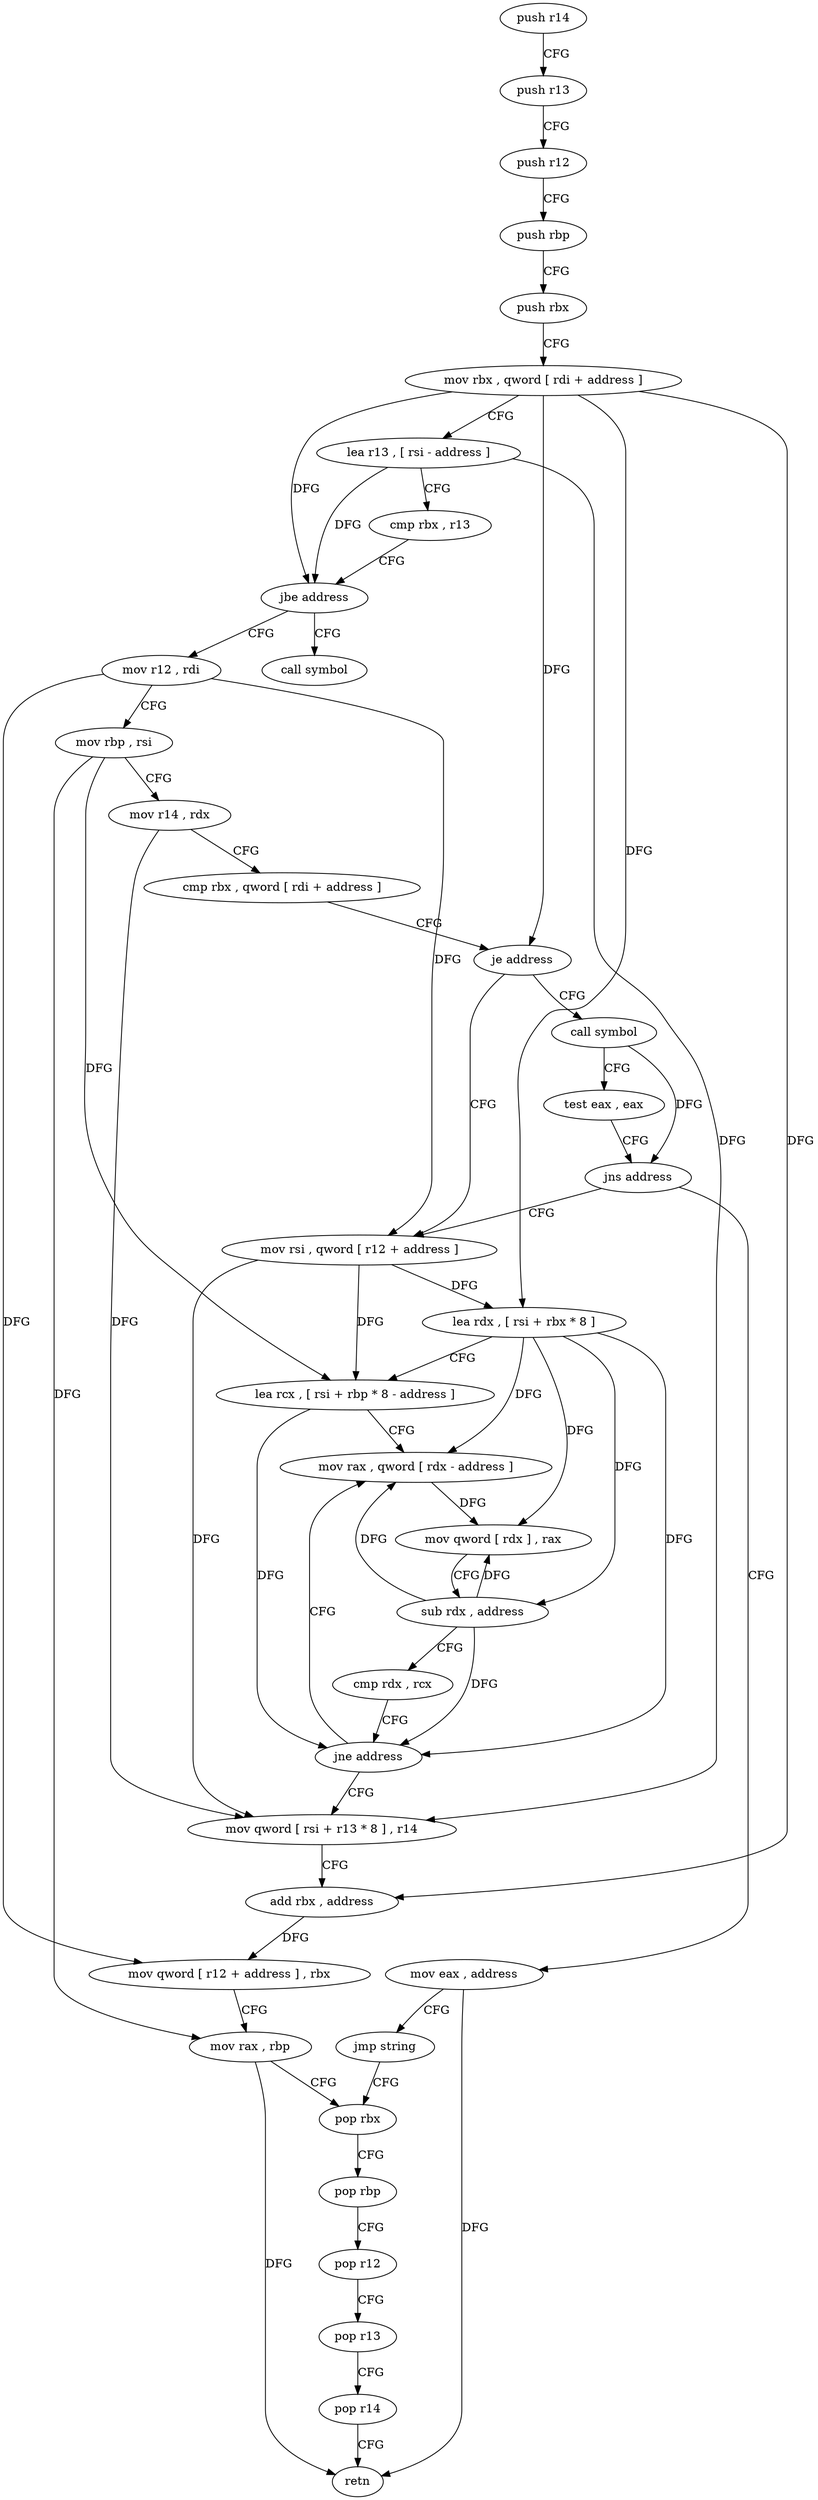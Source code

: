 digraph "func" {
"159091" [label = "push r14" ]
"159093" [label = "push r13" ]
"159095" [label = "push r12" ]
"159097" [label = "push rbp" ]
"159098" [label = "push rbx" ]
"159099" [label = "mov rbx , qword [ rdi + address ]" ]
"159103" [label = "lea r13 , [ rsi - address ]" ]
"159107" [label = "cmp rbx , r13" ]
"159110" [label = "jbe address" ]
"159182" [label = "call symbol" ]
"159112" [label = "mov r12 , rdi" ]
"159115" [label = "mov rbp , rsi" ]
"159118" [label = "mov r14 , rdx" ]
"159121" [label = "cmp rbx , qword [ rdi + address ]" ]
"159125" [label = "je address" ]
"159187" [label = "call symbol" ]
"159127" [label = "mov rsi , qword [ r12 + address ]" ]
"159192" [label = "test eax , eax" ]
"159194" [label = "jns address" ]
"159196" [label = "mov eax , address" ]
"159132" [label = "lea rdx , [ rsi + rbx * 8 ]" ]
"159136" [label = "lea rcx , [ rsi + rbp * 8 - address ]" ]
"159141" [label = "mov rax , qword [ rdx - address ]" ]
"159201" [label = "jmp string" ]
"159173" [label = "pop rbx" ]
"159145" [label = "mov qword [ rdx ] , rax" ]
"159148" [label = "sub rdx , address" ]
"159152" [label = "cmp rdx , rcx" ]
"159155" [label = "jne address" ]
"159157" [label = "mov qword [ rsi + r13 * 8 ] , r14" ]
"159161" [label = "add rbx , address" ]
"159165" [label = "mov qword [ r12 + address ] , rbx" ]
"159170" [label = "mov rax , rbp" ]
"159174" [label = "pop rbp" ]
"159175" [label = "pop r12" ]
"159177" [label = "pop r13" ]
"159179" [label = "pop r14" ]
"159181" [label = "retn" ]
"159091" -> "159093" [ label = "CFG" ]
"159093" -> "159095" [ label = "CFG" ]
"159095" -> "159097" [ label = "CFG" ]
"159097" -> "159098" [ label = "CFG" ]
"159098" -> "159099" [ label = "CFG" ]
"159099" -> "159103" [ label = "CFG" ]
"159099" -> "159110" [ label = "DFG" ]
"159099" -> "159125" [ label = "DFG" ]
"159099" -> "159132" [ label = "DFG" ]
"159099" -> "159161" [ label = "DFG" ]
"159103" -> "159107" [ label = "CFG" ]
"159103" -> "159110" [ label = "DFG" ]
"159103" -> "159157" [ label = "DFG" ]
"159107" -> "159110" [ label = "CFG" ]
"159110" -> "159182" [ label = "CFG" ]
"159110" -> "159112" [ label = "CFG" ]
"159112" -> "159115" [ label = "CFG" ]
"159112" -> "159127" [ label = "DFG" ]
"159112" -> "159165" [ label = "DFG" ]
"159115" -> "159118" [ label = "CFG" ]
"159115" -> "159136" [ label = "DFG" ]
"159115" -> "159170" [ label = "DFG" ]
"159118" -> "159121" [ label = "CFG" ]
"159118" -> "159157" [ label = "DFG" ]
"159121" -> "159125" [ label = "CFG" ]
"159125" -> "159187" [ label = "CFG" ]
"159125" -> "159127" [ label = "CFG" ]
"159187" -> "159192" [ label = "CFG" ]
"159187" -> "159194" [ label = "DFG" ]
"159127" -> "159132" [ label = "DFG" ]
"159127" -> "159136" [ label = "DFG" ]
"159127" -> "159157" [ label = "DFG" ]
"159192" -> "159194" [ label = "CFG" ]
"159194" -> "159127" [ label = "CFG" ]
"159194" -> "159196" [ label = "CFG" ]
"159196" -> "159201" [ label = "CFG" ]
"159196" -> "159181" [ label = "DFG" ]
"159132" -> "159136" [ label = "CFG" ]
"159132" -> "159141" [ label = "DFG" ]
"159132" -> "159145" [ label = "DFG" ]
"159132" -> "159148" [ label = "DFG" ]
"159132" -> "159155" [ label = "DFG" ]
"159136" -> "159141" [ label = "CFG" ]
"159136" -> "159155" [ label = "DFG" ]
"159141" -> "159145" [ label = "DFG" ]
"159201" -> "159173" [ label = "CFG" ]
"159173" -> "159174" [ label = "CFG" ]
"159145" -> "159148" [ label = "CFG" ]
"159148" -> "159152" [ label = "CFG" ]
"159148" -> "159141" [ label = "DFG" ]
"159148" -> "159145" [ label = "DFG" ]
"159148" -> "159155" [ label = "DFG" ]
"159152" -> "159155" [ label = "CFG" ]
"159155" -> "159141" [ label = "CFG" ]
"159155" -> "159157" [ label = "CFG" ]
"159157" -> "159161" [ label = "CFG" ]
"159161" -> "159165" [ label = "DFG" ]
"159165" -> "159170" [ label = "CFG" ]
"159170" -> "159173" [ label = "CFG" ]
"159170" -> "159181" [ label = "DFG" ]
"159174" -> "159175" [ label = "CFG" ]
"159175" -> "159177" [ label = "CFG" ]
"159177" -> "159179" [ label = "CFG" ]
"159179" -> "159181" [ label = "CFG" ]
}
